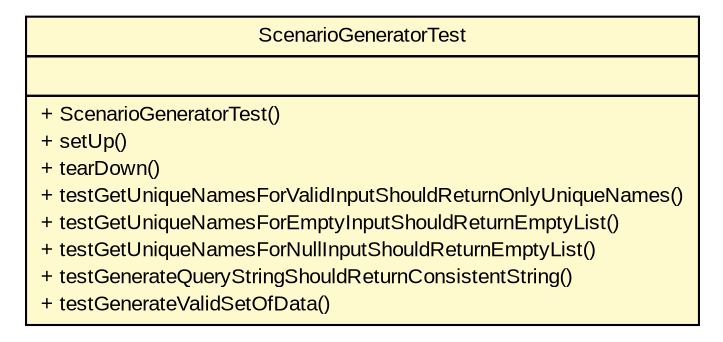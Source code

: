 #!/usr/local/bin/dot
#
# Class diagram 
# Generated by UMLGraph version R5_6 (http://www.umlgraph.org/)
#

digraph G {
	edge [fontname="arial",fontsize=10,labelfontname="arial",labelfontsize=10];
	node [fontname="arial",fontsize=10,shape=plaintext];
	nodesep=0.25;
	ranksep=0.5;
	// com.github.mkolisnyk.aerial.datagenerators.ScenarioGeneratorTest
	c999 [label=<<table title="com.github.mkolisnyk.aerial.datagenerators.ScenarioGeneratorTest" border="0" cellborder="1" cellspacing="0" cellpadding="2" port="p" bgcolor="lemonChiffon" href="./ScenarioGeneratorTest.html">
		<tr><td><table border="0" cellspacing="0" cellpadding="1">
<tr><td align="center" balign="center"> ScenarioGeneratorTest </td></tr>
		</table></td></tr>
		<tr><td><table border="0" cellspacing="0" cellpadding="1">
<tr><td align="left" balign="left">  </td></tr>
		</table></td></tr>
		<tr><td><table border="0" cellspacing="0" cellpadding="1">
<tr><td align="left" balign="left"> + ScenarioGeneratorTest() </td></tr>
<tr><td align="left" balign="left"> + setUp() </td></tr>
<tr><td align="left" balign="left"> + tearDown() </td></tr>
<tr><td align="left" balign="left"> + testGetUniqueNamesForValidInputShouldReturnOnlyUniqueNames() </td></tr>
<tr><td align="left" balign="left"> + testGetUniqueNamesForEmptyInputShouldReturnEmptyList() </td></tr>
<tr><td align="left" balign="left"> + testGetUniqueNamesForNullInputShouldReturnEmptyList() </td></tr>
<tr><td align="left" balign="left"> + testGenerateQueryStringShouldReturnConsistentString() </td></tr>
<tr><td align="left" balign="left"> + testGenerateValidSetOfData() </td></tr>
		</table></td></tr>
		</table>>, URL="./ScenarioGeneratorTest.html", fontname="arial", fontcolor="black", fontsize=10.0];
}

